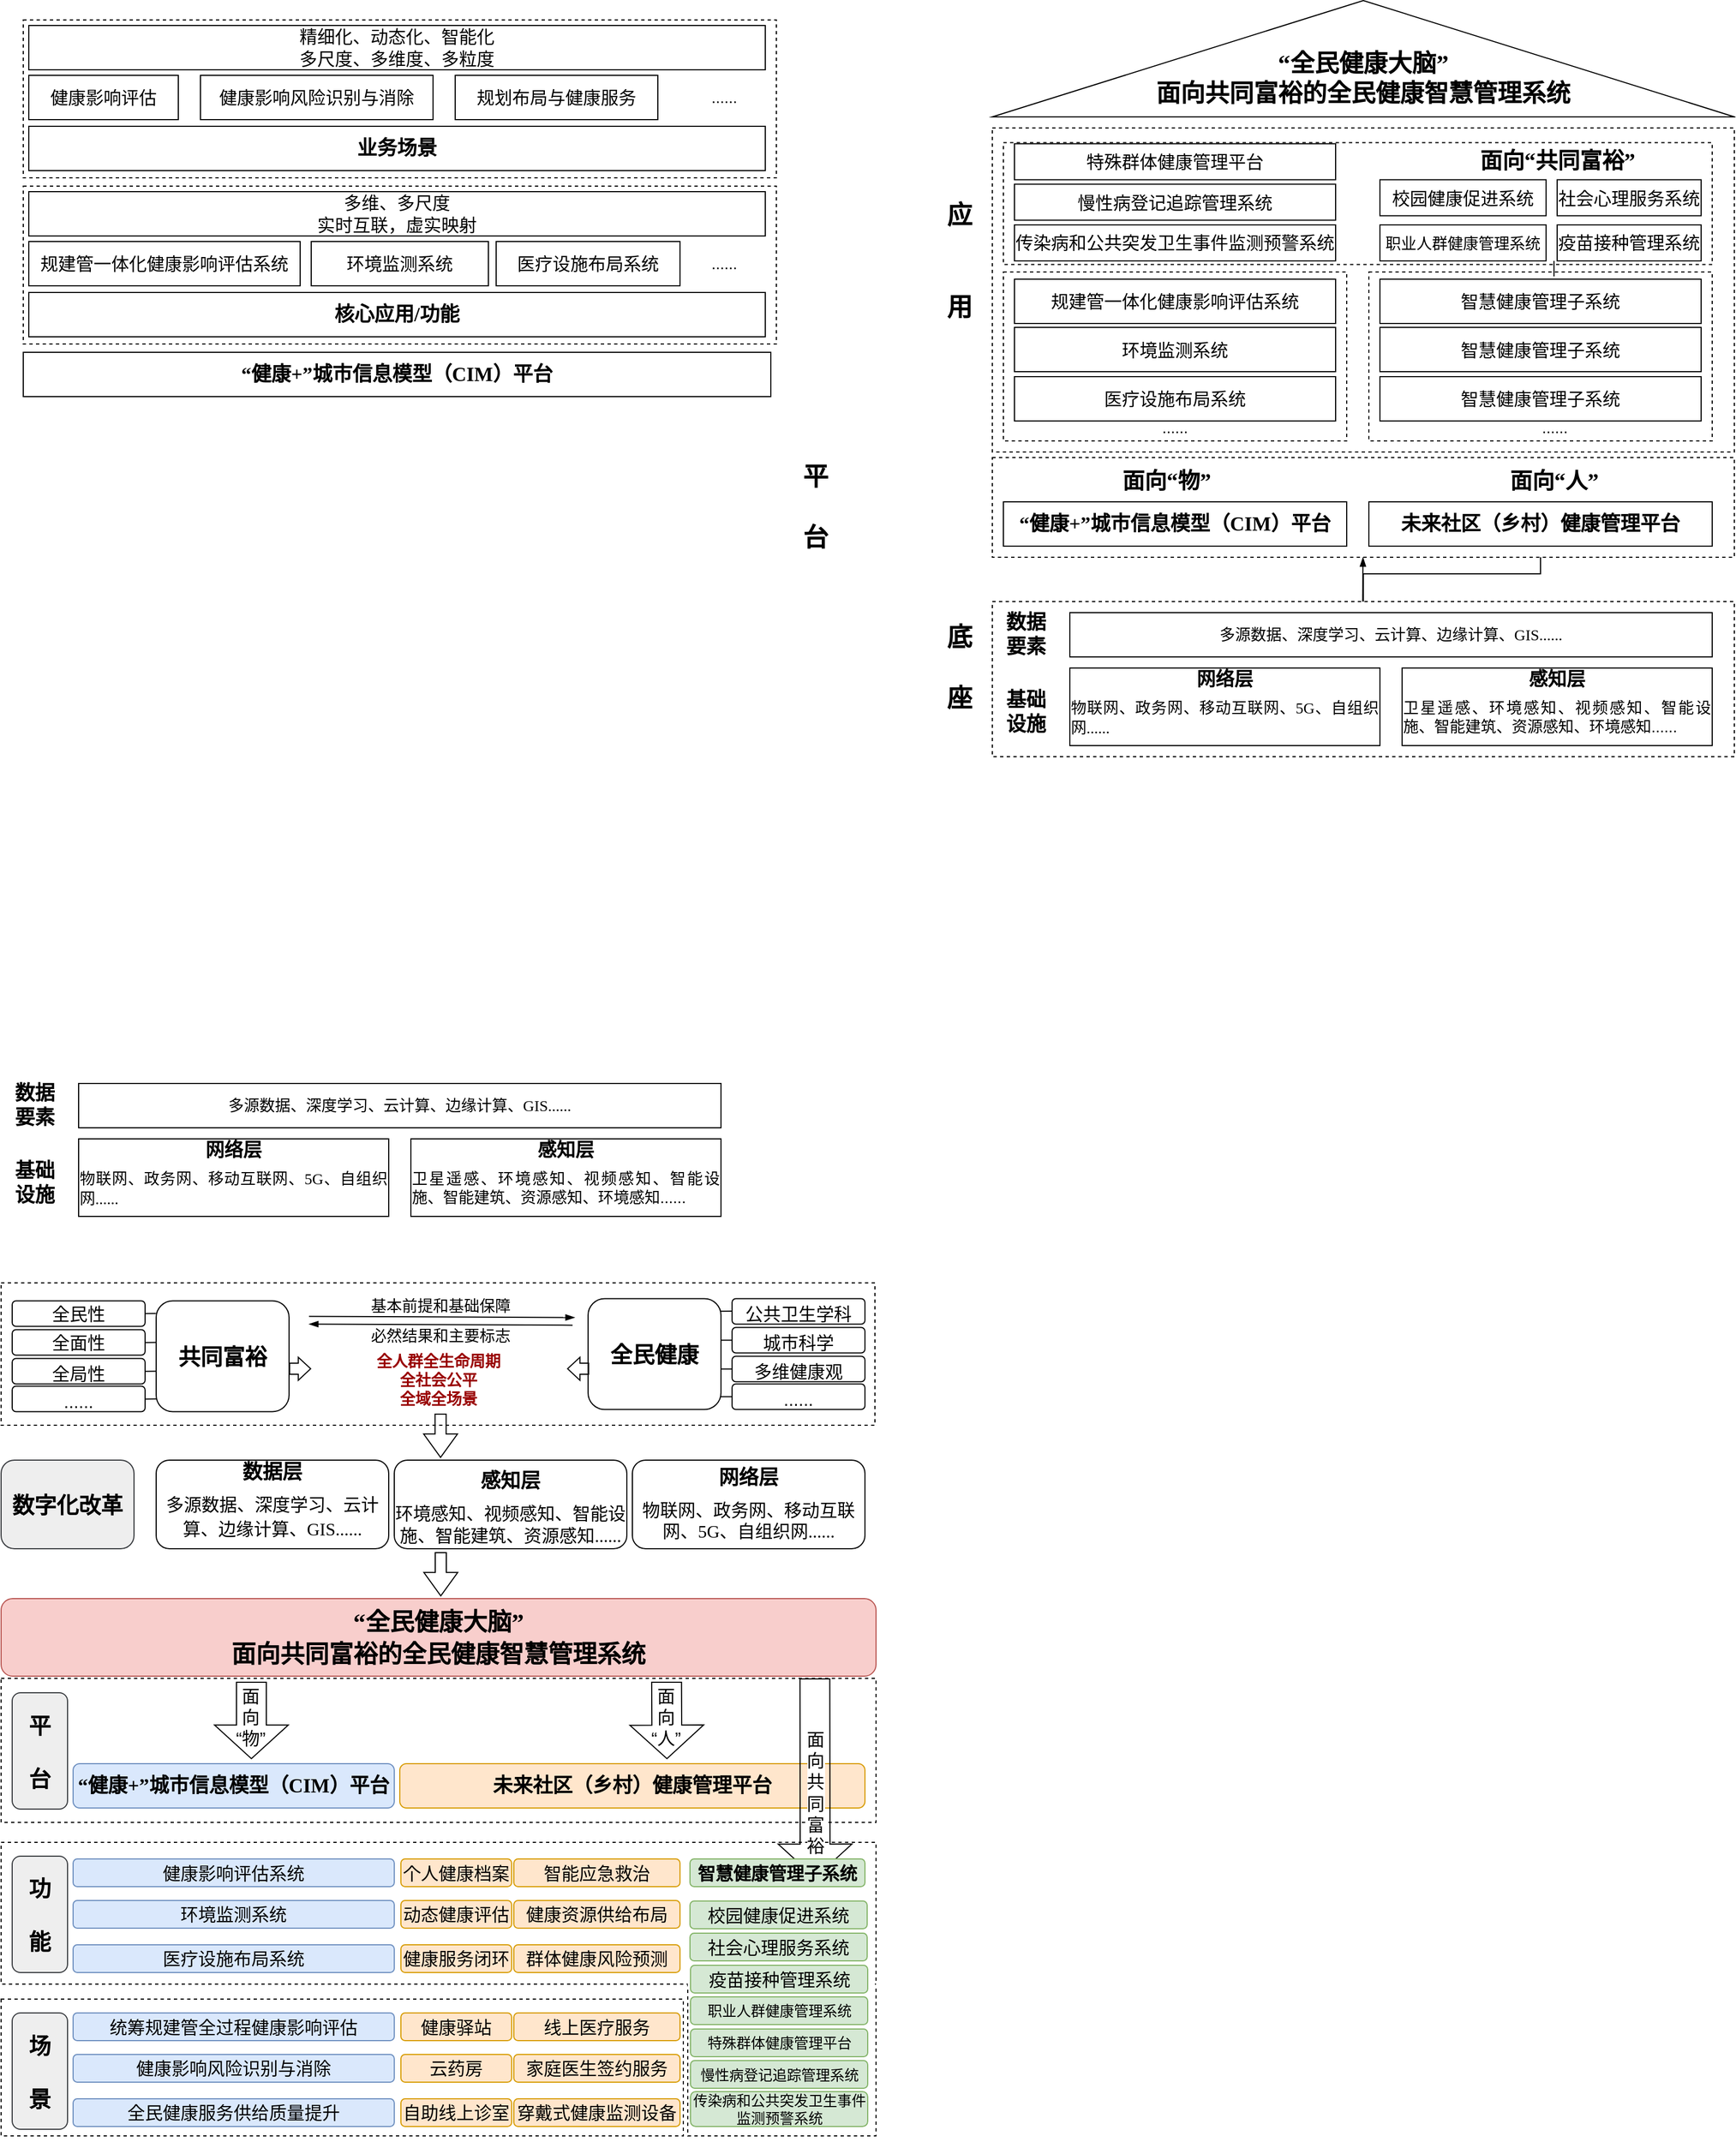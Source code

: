 <mxfile version="20.2.1" type="github">
  <diagram id="EkfMXQTPPP1aql3WqCzR" name="第 1 页">
    <mxGraphModel dx="2399" dy="1875" grid="1" gridSize="10" guides="1" tooltips="1" connect="1" arrows="1" fold="1" page="1" pageScale="1" pageWidth="827" pageHeight="1169" math="0" shadow="0">
      <root>
        <mxCell id="0" />
        <mxCell id="1" parent="0" />
        <mxCell id="FTu80h2OptPlrhomaPlD-124" style="edgeStyle=orthogonalEdgeStyle;rounded=0;orthogonalLoop=1;jettySize=auto;html=1;exitX=0.817;exitY=0.995;exitDx=0;exitDy=0;exitPerimeter=0;labelBackgroundColor=#FFFFFF;fontSize=16;endArrow=none;endFill=0;strokeWidth=1;entryX=1;entryY=1;entryDx=0;entryDy=0;entryPerimeter=0;dashed=1;" edge="1" parent="1">
          <mxGeometry relative="1" as="geometry">
            <mxPoint x="-20.0" y="654.0" as="targetPoint" />
            <mxPoint x="-164.57" y="653.36" as="sourcePoint" />
            <Array as="points">
              <mxPoint x="-190" y="653" />
              <mxPoint x="-190" y="790" />
              <mxPoint x="-20" y="790" />
            </Array>
          </mxGeometry>
        </mxCell>
        <mxCell id="FTu80h2OptPlrhomaPlD-93" value="" style="rounded=0;whiteSpace=wrap;html=1;dashed=1;strokeWidth=1;fillColor=none;points=[[0,0,0,0,0],[0,0.25,0,0,0],[0,0.5,0,0,0],[0,0.75,0,0,0],[0,1,0,0,0],[0.1,1,0,0,0],[0.2,1,0,0,0],[0.25,0,0,0,0],[0.25,1,0,0,0],[0.3,1,0,0,0],[0.33,1,0,0,0],[0.4,1,0,0,0],[0.5,0,0,0,0],[0.5,1,0,0,0],[0.6,1,0,0,0],[0.67,1,0,0,0],[0.7,1,0,0,0],[0.75,0,0,0,0],[0.75,1,0,0,0],[0.8,1,0,0,0],[0.9,1,0,0,0],[1,0,0,0,0],[1,0.25,0,0,0],[1,0.5,0,0,0],[1,0.75,0,0,0],[1,1,0,0,0]];" vertex="1" parent="1">
          <mxGeometry x="-810" y="525" width="790" height="128" as="geometry" />
        </mxCell>
        <mxCell id="FTu80h2OptPlrhomaPlD-49" value="" style="rounded=0;whiteSpace=wrap;html=1;dashed=1;strokeWidth=1;fillColor=none;" vertex="1" parent="1">
          <mxGeometry x="-810" y="377" width="790" height="130" as="geometry" />
        </mxCell>
        <mxCell id="FTu80h2OptPlrhomaPlD-41" value="" style="rounded=0;whiteSpace=wrap;html=1;fontSize=16;labelBackgroundColor=none;fillColor=none;dashed=1;" vertex="1" parent="1">
          <mxGeometry x="-810" y="20" width="789" height="128.5" as="geometry" />
        </mxCell>
        <mxCell id="FTu80h2OptPlrhomaPlD-68" value="" style="edgeStyle=orthogonalEdgeStyle;rounded=0;orthogonalLoop=1;jettySize=auto;html=1;fontSize=16;endArrow=blockThin;endFill=1;strokeWidth=1;" edge="1" parent="1" source="DGDh14NJLm0COKoOLR8l-1" target="DGDh14NJLm0COKoOLR8l-10">
          <mxGeometry relative="1" as="geometry" />
        </mxCell>
        <mxCell id="DGDh14NJLm0COKoOLR8l-1" value="" style="rounded=0;whiteSpace=wrap;html=1;dashed=1;strokeWidth=1;" parent="1" vertex="1">
          <mxGeometry x="85" y="-595" width="670" height="140" as="geometry" />
        </mxCell>
        <mxCell id="DGDh14NJLm0COKoOLR8l-3" value="基础&lt;br style=&quot;font-size: 18px;&quot;&gt;设施" style="text;html=1;align=center;verticalAlign=middle;resizable=0;points=[];autosize=1;strokeColor=none;fillColor=none;fontStyle=1;fontSize=18;" parent="1" vertex="1">
          <mxGeometry x="85" y="-525" width="60" height="60" as="geometry" />
        </mxCell>
        <mxCell id="DGDh14NJLm0COKoOLR8l-4" value="数据&lt;br&gt;要素" style="text;html=1;align=center;verticalAlign=middle;resizable=0;points=[];autosize=1;strokeColor=none;fillColor=none;fontStyle=1;fontSize=18;" parent="1" vertex="1">
          <mxGeometry x="85" y="-595" width="60" height="60" as="geometry" />
        </mxCell>
        <mxCell id="DGDh14NJLm0COKoOLR8l-5" value="&lt;font style=&quot;font-size: 23px;&quot;&gt;底&lt;br&gt;&lt;br&gt;座&lt;/font&gt;" style="text;html=1;align=center;verticalAlign=middle;resizable=0;points=[];autosize=1;strokeColor=none;fillColor=none;fontStyle=1;fontSize=18;" parent="1" vertex="1">
          <mxGeometry x="30" y="-585" width="50" height="100" as="geometry" />
        </mxCell>
        <mxCell id="DGDh14NJLm0COKoOLR8l-6" value="&lt;b&gt;&lt;font style=&quot;font-size: 17px;&quot;&gt;感知层&lt;/font&gt;&lt;/b&gt;&lt;br&gt;&lt;h3 style=&quot;margin-top: 5pt; margin-bottom: 5pt; text-align: justify; font-size: 14px;&quot;&gt;&lt;span style=&quot;font-weight: normal;&quot;&gt;卫星遥感、环境感知、视频感知、智能设施、智能建筑、资源感知、环境感知......&lt;/span&gt;&lt;b style=&quot;font-family: 等线;&quot;&gt;&lt;/b&gt;&lt;/h3&gt;" style="rounded=0;whiteSpace=wrap;html=1;strokeWidth=1;" parent="1" vertex="1">
          <mxGeometry x="455" y="-535" width="280" height="70" as="geometry" />
        </mxCell>
        <mxCell id="DGDh14NJLm0COKoOLR8l-7" value="&lt;p class=&quot;MsoNormal&quot; style=&quot;font-size: 14px;&quot;&gt;&lt;span style=&quot;font-size: 14px;&quot;&gt;&lt;font face=&quot;等线&quot; style=&quot;font-size: 14px;&quot;&gt;多源数据、深度学习、云计算、边缘计算、&lt;/font&gt;&lt;font face=&quot;等线&quot; style=&quot;font-size: 14px;&quot;&gt;GIS......&lt;/font&gt;&lt;/span&gt;&lt;span style=&quot;font-size: 14px;&quot;&gt;&lt;/span&gt;&lt;/p&gt;" style="rounded=0;whiteSpace=wrap;html=1;strokeWidth=1;fontSize=14;" parent="1" vertex="1">
          <mxGeometry x="155" y="-585" width="580" height="40" as="geometry" />
        </mxCell>
        <mxCell id="DGDh14NJLm0COKoOLR8l-8" value="" style="rounded=0;whiteSpace=wrap;html=1;dashed=1;strokeWidth=1;" parent="1" vertex="1">
          <mxGeometry x="85" y="-725" width="670" height="90" as="geometry" />
        </mxCell>
        <mxCell id="DGDh14NJLm0COKoOLR8l-9" value="&lt;h3 style=&quot;margin-top: 5pt; margin-bottom: 5pt; text-align: justify; font-family: 等线; font-size: 13.5pt;&quot;&gt;&lt;b&gt;“健康+”城市信息模型（CIM）平台&lt;/b&gt;&lt;b&gt;&lt;/b&gt;&lt;/h3&gt;" style="rounded=0;whiteSpace=wrap;html=1;strokeWidth=1;" parent="1" vertex="1">
          <mxGeometry x="95" y="-685" width="310" height="40" as="geometry" />
        </mxCell>
        <mxCell id="DGDh14NJLm0COKoOLR8l-10" value="&lt;p style=&quot;margin: 0pt 0pt 0.0pt; text-align: justify; font-family: &amp;quot;Times New Roman&amp;quot;;&quot; class=&quot;MsoNormal&quot;&gt;&lt;span style=&quot;font-family: 宋体;&quot;&gt;&lt;font style=&quot;font-size: 18px;&quot;&gt;&lt;b&gt;未来社区（乡村）健康管理平台&lt;/b&gt;&lt;/font&gt;&lt;/span&gt;&lt;/p&gt;" style="rounded=0;whiteSpace=wrap;html=1;strokeWidth=1;" parent="1" vertex="1">
          <mxGeometry x="425" y="-685" width="310" height="40" as="geometry" />
        </mxCell>
        <mxCell id="DGDh14NJLm0COKoOLR8l-12" value="" style="endArrow=blockThin;html=1;rounded=0;fontSize=14;endFill=1;" parent="1" edge="1">
          <mxGeometry width="50" height="50" relative="1" as="geometry">
            <mxPoint x="419.41" y="-595" as="sourcePoint" />
            <mxPoint x="419.7" y="-635" as="targetPoint" />
          </mxGeometry>
        </mxCell>
        <mxCell id="DGDh14NJLm0COKoOLR8l-15" value="" style="rounded=0;whiteSpace=wrap;html=1;dashed=1;strokeWidth=1;" parent="1" vertex="1">
          <mxGeometry x="85" y="-1022.5" width="670" height="292.5" as="geometry" />
        </mxCell>
        <mxCell id="DGDh14NJLm0COKoOLR8l-17" value="&lt;p style=&quot;margin: 0pt 0pt 0.0pt; text-align: justify; font-family: &amp;quot;Times New Roman&amp;quot;; font-size: 10.5pt;&quot; class=&quot;MsoNormal&quot;&gt;&lt;br&gt;&lt;/p&gt;" style="triangle;whiteSpace=wrap;html=1;fontSize=14;strokeWidth=1;rotation=-90;" parent="1" vertex="1">
          <mxGeometry x="367.5" y="-1420" width="105" height="670" as="geometry" />
        </mxCell>
        <mxCell id="DGDh14NJLm0COKoOLR8l-18" value="&lt;font style=&quot;font-size: 22px;&quot;&gt;&lt;b style=&quot;font-size: 22px;&quot;&gt;&lt;span style=&quot;text-align: justify; font-family: 宋体; background-image: initial; background-position: initial; background-size: initial; background-repeat: initial; background-attachment: initial; background-origin: initial; background-clip: initial; font-size: 22px;&quot;&gt;&lt;font style=&quot;font-size: 22px;&quot; face=&quot;宋体&quot;&gt;“&lt;/font&gt;&lt;/span&gt;&lt;span style=&quot;text-align: justify; font-family: 宋体; background-image: initial; background-position: initial; background-size: initial; background-repeat: initial; background-attachment: initial; background-origin: initial; background-clip: initial; font-size: 22px;&quot;&gt;&lt;font style=&quot;font-size: 22px;&quot; face=&quot;宋体&quot;&gt;全民&lt;/font&gt;&lt;/span&gt;&lt;span style=&quot;text-align: justify; font-family: 宋体; background-image: initial; background-position: initial; background-size: initial; background-repeat: initial; background-attachment: initial; background-origin: initial; background-clip: initial; font-size: 22px;&quot;&gt;&lt;font style=&quot;font-size: 22px;&quot; face=&quot;宋体&quot;&gt;健康大脑&lt;/font&gt;&lt;/span&gt;&lt;span style=&quot;text-align: justify; font-family: 宋体; background-image: initial; background-position: initial; background-size: initial; background-repeat: initial; background-attachment: initial; background-origin: initial; background-clip: initial; font-size: 22px;&quot;&gt;&lt;font style=&quot;font-size: 22px;&quot; face=&quot;宋体&quot;&gt;”&lt;br style=&quot;font-size: 22px;&quot;&gt;&lt;/font&gt;&lt;/span&gt;&lt;span style=&quot;text-align: justify; font-family: 宋体; font-size: 22px;&quot;&gt;面向共同富裕的全民健康智慧管理系统&lt;/span&gt;&lt;/b&gt;&lt;/font&gt;" style="text;html=1;strokeColor=none;fillColor=none;align=center;verticalAlign=middle;whiteSpace=wrap;rounded=0;fontSize=22;" parent="1" vertex="1">
          <mxGeometry x="215" y="-1082.5" width="410" height="30" as="geometry" />
        </mxCell>
        <mxCell id="DGDh14NJLm0COKoOLR8l-20" value="&lt;span style=&quot;font-size: 23px;&quot;&gt;平&lt;br&gt;&lt;br&gt;台&lt;/span&gt;" style="text;html=1;align=center;verticalAlign=middle;resizable=0;points=[];autosize=1;strokeColor=none;fillColor=none;fontStyle=1;fontSize=18;" parent="1" vertex="1">
          <mxGeometry x="-100" y="-730" width="50" height="100" as="geometry" />
        </mxCell>
        <mxCell id="DGDh14NJLm0COKoOLR8l-21" value="&lt;span style=&quot;font-size: 23px;&quot;&gt;应&lt;br&gt;&lt;br&gt;&lt;br&gt;用&lt;/span&gt;" style="text;html=1;align=center;verticalAlign=middle;resizable=0;points=[];autosize=1;strokeColor=none;fillColor=none;fontStyle=1;fontSize=18;" parent="1" vertex="1">
          <mxGeometry x="30" y="-962.5" width="50" height="120" as="geometry" />
        </mxCell>
        <mxCell id="DGDh14NJLm0COKoOLR8l-22" value="" style="rounded=0;whiteSpace=wrap;html=1;dashed=1;strokeWidth=1;" parent="1" vertex="1">
          <mxGeometry x="95" y="-892.5" width="310" height="152.5" as="geometry" />
        </mxCell>
        <mxCell id="DGDh14NJLm0COKoOLR8l-23" value="" style="rounded=0;whiteSpace=wrap;html=1;dashed=1;strokeWidth=1;" parent="1" vertex="1">
          <mxGeometry x="425" y="-892.5" width="310" height="152.5" as="geometry" />
        </mxCell>
        <mxCell id="DGDh14NJLm0COKoOLR8l-24" value="" style="rounded=0;whiteSpace=wrap;html=1;dashed=1;strokeWidth=1;" parent="1" vertex="1">
          <mxGeometry x="95" y="-1009.25" width="640" height="110" as="geometry" />
        </mxCell>
        <mxCell id="DGDh14NJLm0COKoOLR8l-25" value="&lt;div style=&quot;text-align: justify; font-size: 20px;&quot;&gt;&lt;span style=&quot;background-color: initial; font-size: 20px;&quot;&gt;&lt;font face=&quot;宋体&quot; style=&quot;font-size: 20px;&quot;&gt;&lt;b style=&quot;font-size: 20px;&quot;&gt;面向“物”&lt;/b&gt;&lt;/font&gt;&lt;/span&gt;&lt;/div&gt;" style="text;html=1;strokeColor=none;fillColor=none;align=center;verticalAlign=middle;whiteSpace=wrap;rounded=0;fontSize=20;" parent="1" vertex="1">
          <mxGeometry x="165" y="-720" width="155" height="30" as="geometry" />
        </mxCell>
        <mxCell id="DGDh14NJLm0COKoOLR8l-26" value="&lt;div style=&quot;text-align: justify; font-size: 20px;&quot;&gt;&lt;span style=&quot;background-color: initial; font-size: 20px;&quot;&gt;&lt;font face=&quot;宋体&quot; style=&quot;font-size: 20px;&quot;&gt;&lt;b style=&quot;font-size: 20px;&quot;&gt;面向“人”&lt;/b&gt;&lt;/font&gt;&lt;/span&gt;&lt;/div&gt;" style="text;html=1;strokeColor=none;fillColor=none;align=center;verticalAlign=middle;whiteSpace=wrap;rounded=0;fontSize=20;" parent="1" vertex="1">
          <mxGeometry x="515" y="-720" width="155" height="30" as="geometry" />
        </mxCell>
        <mxCell id="DGDh14NJLm0COKoOLR8l-27" value="&lt;div style=&quot;text-align: justify; font-size: 20px;&quot;&gt;&lt;span style=&quot;background-color: initial; font-size: 20px;&quot;&gt;&lt;font face=&quot;宋体&quot; style=&quot;font-size: 20px;&quot;&gt;&lt;b style=&quot;font-size: 20px;&quot;&gt;面向“共同富裕”&lt;/b&gt;&lt;/font&gt;&lt;/span&gt;&lt;/div&gt;" style="text;html=1;strokeColor=none;fillColor=none;align=center;verticalAlign=middle;whiteSpace=wrap;rounded=0;fontSize=20;" parent="1" vertex="1">
          <mxGeometry x="517.5" y="-1009.25" width="155" height="30" as="geometry" />
        </mxCell>
        <mxCell id="DGDh14NJLm0COKoOLR8l-28" value="&lt;b&gt;&lt;font style=&quot;font-size: 17px;&quot;&gt;网络层&lt;/font&gt;&lt;/b&gt;&lt;br&gt;&lt;h3 style=&quot;margin-top: 5pt; margin-bottom: 5pt; text-align: justify; font-size: 14px;&quot;&gt;&lt;span style=&quot;font-weight: normal;&quot;&gt;物联网、政务网、移动互联网、&lt;span style=&quot;font-family: 等线; font-size: 10.5pt; background-color: initial;&quot;&gt;5&lt;/span&gt;&lt;span style=&quot;font-family: 等线; font-size: 10.5pt; background-color: initial;&quot;&gt;G、自组织网&lt;/span&gt;&lt;span style=&quot;font-family: 等线; font-size: 10.5pt; background-color: initial;&quot;&gt;......&lt;/span&gt;&lt;/span&gt;&lt;/h3&gt;&lt;p style=&quot;margin: 0pt 0pt 0.0pt; text-align: justify; font-family: 等线; font-size: 10.5pt;&quot; class=&quot;MsoNormal&quot;&gt;&lt;span style=&quot;font-size: 10.5pt;&quot;&gt;&lt;/span&gt;&lt;/p&gt;" style="rounded=0;whiteSpace=wrap;html=1;strokeWidth=1;" parent="1" vertex="1">
          <mxGeometry x="155" y="-535" width="280" height="70" as="geometry" />
        </mxCell>
        <mxCell id="DGDh14NJLm0COKoOLR8l-29" value="&lt;p style=&quot;margin: 0pt 0pt 0.0pt; text-align: justify; font-family: &amp;quot;Times New Roman&amp;quot;; font-size: 10.5pt;&quot; class=&quot;MsoNormal&quot;&gt;&lt;span style=&quot;font-family: 宋体; letter-spacing: 0pt; font-size: 10.5pt; background: rgb(255, 255, 255);&quot;&gt;&lt;font style=&quot;font-size: 16px;&quot; face=&quot;宋体&quot;&gt;规建管一体化健康影响评估系统&lt;/font&gt;&lt;/span&gt;&lt;/p&gt;" style="rounded=0;whiteSpace=wrap;html=1;labelBackgroundColor=none;fontFamily=Helvetica;fontSize=16;strokeWidth=1;horizontal=1;" parent="1" vertex="1">
          <mxGeometry x="105" y="-886" width="290" height="40" as="geometry" />
        </mxCell>
        <mxCell id="DGDh14NJLm0COKoOLR8l-30" value="&lt;p style=&quot;margin: 0pt 0pt 0.0pt; text-align: justify; font-family: &amp;quot;Times New Roman&amp;quot;; font-size: 16px;&quot; class=&quot;MsoNormal&quot;&gt;&lt;span style=&quot;font-family: 宋体; letter-spacing: 0pt; font-size: 16px; background: rgb(255, 255, 255);&quot;&gt;&lt;font face=&quot;宋体&quot; style=&quot;font-size: 16px;&quot;&gt;环境监测系统&lt;/font&gt;&lt;/span&gt;&lt;/p&gt;" style="rounded=0;whiteSpace=wrap;html=1;labelBackgroundColor=none;fontFamily=Helvetica;fontSize=16;strokeWidth=1;horizontal=1;fontColor=#000000;" parent="1" vertex="1">
          <mxGeometry x="105" y="-842.5" width="290" height="40" as="geometry" />
        </mxCell>
        <mxCell id="DGDh14NJLm0COKoOLR8l-31" value="&lt;p style=&quot;margin: 0pt 0pt 0.0pt; text-align: justify;&quot; class=&quot;MsoNormal&quot;&gt;&lt;font face=&quot;宋体&quot;&gt;医疗设施布局系统&lt;/font&gt;&lt;br&gt;&lt;/p&gt;" style="rounded=0;whiteSpace=wrap;html=1;labelBackgroundColor=none;fontFamily=Helvetica;fontSize=16;strokeWidth=1;horizontal=1;" parent="1" vertex="1">
          <mxGeometry x="105" y="-798" width="290" height="40" as="geometry" />
        </mxCell>
        <mxCell id="DGDh14NJLm0COKoOLR8l-40" value="&lt;p style=&quot;margin: 0pt 0pt 0.0pt; text-align: justify;&quot; class=&quot;MsoNormal&quot;&gt;&lt;font face=&quot;宋体&quot;&gt;智慧健康管理子系统&lt;/font&gt;&lt;br&gt;&lt;/p&gt;" style="rounded=0;whiteSpace=wrap;html=1;labelBackgroundColor=none;fontFamily=Helvetica;fontSize=16;strokeWidth=1;horizontal=1;" parent="1" vertex="1">
          <mxGeometry x="435" y="-886" width="290" height="40" as="geometry" />
        </mxCell>
        <mxCell id="DGDh14NJLm0COKoOLR8l-41" value="" style="endArrow=none;html=1;rounded=0;fontFamily=Helvetica;fontSize=14;fontColor=#000000;" parent="1" edge="1">
          <mxGeometry width="50" height="50" relative="1" as="geometry">
            <mxPoint x="592.16" y="-888.5" as="sourcePoint" />
            <mxPoint x="592.16" y="-902.5" as="targetPoint" />
          </mxGeometry>
        </mxCell>
        <mxCell id="DGDh14NJLm0COKoOLR8l-42" value="&lt;p style=&quot;text-align: start;&quot; class=&quot;15&quot;&gt;&lt;font style=&quot;font-size: 16px;&quot; face=&quot;等线&quot;&gt;慢性病登记追踪管理系统&lt;/font&gt;&lt;br&gt;&lt;/p&gt;" style="rounded=0;whiteSpace=wrap;html=1;labelBackgroundColor=none;fontFamily=Helvetica;fontSize=16;strokeWidth=1;horizontal=1;" parent="1" vertex="1">
          <mxGeometry x="105" y="-971.75" width="290" height="32.5" as="geometry" />
        </mxCell>
        <mxCell id="DGDh14NJLm0COKoOLR8l-49" value="&lt;p style=&quot;margin: 0pt 0pt 0.0pt; text-align: justify;&quot; class=&quot;MsoNormal&quot;&gt;&lt;font face=&quot;宋体&quot;&gt;智慧健康管理子系统&lt;/font&gt;&lt;br&gt;&lt;/p&gt;" style="rounded=0;whiteSpace=wrap;html=1;labelBackgroundColor=none;fontFamily=Helvetica;fontSize=16;strokeWidth=1;horizontal=1;" parent="1" vertex="1">
          <mxGeometry x="435" y="-842.5" width="290" height="40" as="geometry" />
        </mxCell>
        <mxCell id="DGDh14NJLm0COKoOLR8l-50" value="&lt;p style=&quot;margin: 0pt 0pt 0.0pt; text-align: justify;&quot; class=&quot;MsoNormal&quot;&gt;&lt;font face=&quot;宋体&quot;&gt;智慧健康管理子系统&lt;/font&gt;&lt;br&gt;&lt;/p&gt;" style="rounded=0;whiteSpace=wrap;html=1;labelBackgroundColor=none;fontFamily=Helvetica;fontSize=16;strokeWidth=1;horizontal=1;" parent="1" vertex="1">
          <mxGeometry x="435" y="-798" width="290" height="40" as="geometry" />
        </mxCell>
        <mxCell id="DGDh14NJLm0COKoOLR8l-51" value="......" style="text;html=1;strokeColor=none;fillColor=none;align=center;verticalAlign=middle;whiteSpace=wrap;rounded=0;labelBackgroundColor=none;fontFamily=Helvetica;fontSize=14;fontColor=#000000;" parent="1" vertex="1">
          <mxGeometry x="220" y="-767" width="60" height="30" as="geometry" />
        </mxCell>
        <mxCell id="DGDh14NJLm0COKoOLR8l-52" value="......" style="text;html=1;strokeColor=none;fillColor=none;align=center;verticalAlign=middle;whiteSpace=wrap;rounded=0;labelBackgroundColor=none;fontFamily=Helvetica;fontSize=14;fontColor=#000000;" parent="1" vertex="1">
          <mxGeometry x="562.5" y="-767" width="60" height="30" as="geometry" />
        </mxCell>
        <mxCell id="DGDh14NJLm0COKoOLR8l-53" value="&lt;p style=&quot;margin: 0pt 0pt 0.0pt; text-align: justify;&quot; class=&quot;MsoNormal&quot;&gt;&lt;font face=&quot;宋体&quot;&gt;社会心理服务系统&lt;/font&gt;&lt;br&gt;&lt;/p&gt;" style="rounded=0;whiteSpace=wrap;html=1;labelBackgroundColor=none;fontFamily=Helvetica;fontSize=16;strokeWidth=1;horizontal=1;" parent="1" vertex="1">
          <mxGeometry x="595" y="-975.75" width="130" height="32.5" as="geometry" />
        </mxCell>
        <mxCell id="DGDh14NJLm0COKoOLR8l-54" value="&lt;p style=&quot;margin: 0pt 0pt 0.0pt; text-align: justify;&quot; class=&quot;MsoNormal&quot;&gt;&lt;span style=&quot;font-family: 宋体;&quot;&gt;传染病和公共突发卫生事件监测预警系统&lt;/span&gt;&lt;br&gt;&lt;/p&gt;" style="rounded=0;whiteSpace=wrap;html=1;labelBackgroundColor=none;fontFamily=Helvetica;fontSize=16;strokeWidth=1;horizontal=1;" parent="1" vertex="1">
          <mxGeometry x="105" y="-935" width="290" height="32.5" as="geometry" />
        </mxCell>
        <mxCell id="DGDh14NJLm0COKoOLR8l-55" value="&lt;p style=&quot;margin: 0pt 0pt 0.0pt; text-align: justify;&quot; class=&quot;MsoNormal&quot;&gt;&lt;font face=&quot;宋体&quot;&gt;校园健康促进系统&lt;/font&gt;&lt;br&gt;&lt;/p&gt;" style="rounded=0;whiteSpace=wrap;html=1;labelBackgroundColor=none;fontFamily=Helvetica;fontSize=16;strokeWidth=1;horizontal=1;" parent="1" vertex="1">
          <mxGeometry x="435" y="-975.75" width="150" height="32.5" as="geometry" />
        </mxCell>
        <mxCell id="DGDh14NJLm0COKoOLR8l-56" value="&lt;p style=&quot;margin: 0pt 0pt 0.0pt; text-align: justify;&quot; class=&quot;MsoNormal&quot;&gt;&lt;span style=&quot;font-family: 宋体;&quot;&gt;特殊群体健康管理平台&lt;/span&gt;&lt;br&gt;&lt;/p&gt;" style="rounded=0;whiteSpace=wrap;html=1;labelBackgroundColor=none;fontFamily=Helvetica;fontSize=16;strokeWidth=1;horizontal=1;" parent="1" vertex="1">
          <mxGeometry x="105" y="-1008.25" width="290" height="32.5" as="geometry" />
        </mxCell>
        <mxCell id="DGDh14NJLm0COKoOLR8l-57" value="&lt;p style=&quot;margin: 0pt 0pt 0.0pt; text-align: justify;&quot; class=&quot;MsoNormal&quot;&gt;&lt;font style=&quot;font-size: 16px;&quot; face=&quot;宋体&quot;&gt;疫苗接种管理系统&lt;/font&gt;&lt;br&gt;&lt;/p&gt;" style="rounded=0;whiteSpace=wrap;html=1;labelBackgroundColor=none;fontFamily=Helvetica;fontSize=16;strokeWidth=1;horizontal=1;" parent="1" vertex="1">
          <mxGeometry x="595" y="-935" width="130" height="32.5" as="geometry" />
        </mxCell>
        <mxCell id="DGDh14NJLm0COKoOLR8l-58" value="&lt;p style=&quot;font-size: medium; text-align: start;&quot; class=&quot;15&quot;&gt;&lt;span style=&quot;font-family: 等线; font-size: 10.5pt;&quot;&gt;职业人群健康管理系统&lt;/span&gt;&lt;span style=&quot;font-family: 等线; font-size: 10.5pt;&quot;&gt;&lt;/span&gt;&lt;/p&gt;" style="rounded=0;whiteSpace=wrap;html=1;labelBackgroundColor=none;fontFamily=Helvetica;fontSize=16;strokeWidth=1;horizontal=1;" parent="1" vertex="1">
          <mxGeometry x="435" y="-935" width="150" height="32.5" as="geometry" />
        </mxCell>
        <mxCell id="DGDh14NJLm0COKoOLR8l-59" value="&lt;h3 style=&quot;margin-top: 5pt; margin-bottom: 5pt; text-align: justify; font-family: 等线; font-size: 13.5pt;&quot;&gt;&lt;b&gt;“健康+”城市信息模型（CIM）平台&lt;/b&gt;&lt;b&gt;&lt;/b&gt;&lt;/h3&gt;" style="rounded=0;whiteSpace=wrap;html=1;strokeWidth=1;" parent="1" vertex="1">
          <mxGeometry x="-790" y="-820" width="675" height="40" as="geometry" />
        </mxCell>
        <mxCell id="DGDh14NJLm0COKoOLR8l-60" value="" style="rounded=0;whiteSpace=wrap;html=1;dashed=1;strokeWidth=1;" parent="1" vertex="1">
          <mxGeometry x="-790" y="-970" width="680" height="142.5" as="geometry" />
        </mxCell>
        <mxCell id="DGDh14NJLm0COKoOLR8l-61" value="&lt;div style=&quot;text-align: justify;&quot;&gt;&lt;span style=&quot;background-color: initial; font-size: 18px;&quot;&gt;&lt;font face=&quot;等线&quot;&gt;&lt;b&gt;核心应用/功能&lt;/b&gt;&lt;/font&gt;&lt;/span&gt;&lt;/div&gt;" style="rounded=0;whiteSpace=wrap;html=1;strokeWidth=1;" parent="1" vertex="1">
          <mxGeometry x="-785" y="-874" width="665" height="40" as="geometry" />
        </mxCell>
        <mxCell id="DGDh14NJLm0COKoOLR8l-62" value="&lt;p style=&quot;margin: 0pt 0pt 0.0pt; text-align: justify; font-family: &amp;quot;Times New Roman&amp;quot;; font-size: 10.5pt;&quot; class=&quot;MsoNormal&quot;&gt;&lt;span style=&quot;font-family: 宋体; letter-spacing: 0pt; font-size: 10.5pt; background: rgb(255, 255, 255);&quot;&gt;&lt;font style=&quot;font-size: 16px;&quot; face=&quot;宋体&quot;&gt;规建管一体化健康影响评估系统&lt;/font&gt;&lt;/span&gt;&lt;/p&gt;" style="rounded=0;whiteSpace=wrap;html=1;labelBackgroundColor=none;fontFamily=Helvetica;fontSize=16;strokeWidth=1;horizontal=1;" parent="1" vertex="1">
          <mxGeometry x="-785" y="-920" width="245" height="40" as="geometry" />
        </mxCell>
        <mxCell id="DGDh14NJLm0COKoOLR8l-63" value="&lt;p style=&quot;margin: 0pt 0pt 0.0pt; text-align: justify; font-family: &amp;quot;Times New Roman&amp;quot;; font-size: 16px;&quot; class=&quot;MsoNormal&quot;&gt;&lt;span style=&quot;font-family: 宋体; letter-spacing: 0pt; font-size: 16px; background: rgb(255, 255, 255);&quot;&gt;&lt;font face=&quot;宋体&quot; style=&quot;font-size: 16px;&quot;&gt;环境监测系统&lt;/font&gt;&lt;/span&gt;&lt;/p&gt;" style="rounded=0;whiteSpace=wrap;html=1;labelBackgroundColor=none;fontFamily=Helvetica;fontSize=16;strokeWidth=1;horizontal=1;fontColor=#000000;" parent="1" vertex="1">
          <mxGeometry x="-530" y="-920" width="160" height="40" as="geometry" />
        </mxCell>
        <mxCell id="DGDh14NJLm0COKoOLR8l-64" value="&lt;p style=&quot;margin: 0pt 0pt 0.0pt; text-align: justify;&quot; class=&quot;MsoNormal&quot;&gt;&lt;font face=&quot;宋体&quot;&gt;医疗设施布局系统&lt;/font&gt;&lt;br&gt;&lt;/p&gt;" style="rounded=0;whiteSpace=wrap;html=1;labelBackgroundColor=none;fontFamily=Helvetica;fontSize=16;strokeWidth=1;horizontal=1;" parent="1" vertex="1">
          <mxGeometry x="-363" y="-920" width="166" height="40" as="geometry" />
        </mxCell>
        <mxCell id="DGDh14NJLm0COKoOLR8l-65" value="......" style="text;html=1;strokeColor=none;fillColor=none;align=center;verticalAlign=middle;whiteSpace=wrap;rounded=0;labelBackgroundColor=none;fontFamily=Helvetica;fontSize=14;fontColor=#000000;" parent="1" vertex="1">
          <mxGeometry x="-187.5" y="-915" width="60" height="30" as="geometry" />
        </mxCell>
        <mxCell id="DGDh14NJLm0COKoOLR8l-66" value="&lt;p style=&quot;margin: 0pt 0pt 0.0pt;&quot; class=&quot;MsoNormal&quot;&gt;&lt;span style=&quot;font-family: 宋体; font-size: 12pt; background-color: initial;&quot;&gt;多维、多尺度&lt;/span&gt;&lt;/p&gt;&lt;p style=&quot;margin: 0pt 0pt 0.0pt;&quot; class=&quot;MsoNormal&quot;&gt;&lt;font face=&quot;宋体&quot;&gt;实时互联，虚实映射&lt;/font&gt;&lt;br&gt;&lt;/p&gt;" style="rounded=0;whiteSpace=wrap;html=1;labelBackgroundColor=none;fontFamily=Helvetica;fontSize=16;strokeWidth=1;horizontal=1;fontColor=#000000;" parent="1" vertex="1">
          <mxGeometry x="-785" y="-965" width="665" height="40" as="geometry" />
        </mxCell>
        <mxCell id="DGDh14NJLm0COKoOLR8l-73" value="" style="rounded=0;whiteSpace=wrap;html=1;dashed=1;strokeWidth=1;" parent="1" vertex="1">
          <mxGeometry x="-790" y="-1120" width="680" height="142.5" as="geometry" />
        </mxCell>
        <mxCell id="DGDh14NJLm0COKoOLR8l-74" value="&lt;div style=&quot;text-align: justify;&quot;&gt;&lt;span style=&quot;background-color: initial; font-size: 18px;&quot;&gt;&lt;font face=&quot;等线&quot;&gt;&lt;b&gt;业务场景&lt;/b&gt;&lt;/font&gt;&lt;/span&gt;&lt;/div&gt;" style="rounded=0;whiteSpace=wrap;html=1;strokeWidth=1;" parent="1" vertex="1">
          <mxGeometry x="-785" y="-1024" width="665" height="40" as="geometry" />
        </mxCell>
        <mxCell id="DGDh14NJLm0COKoOLR8l-75" value="&lt;p style=&quot;margin: 0pt 0pt 0.0pt; text-align: justify;&quot; class=&quot;MsoNormal&quot;&gt;&lt;font face=&quot;宋体&quot;&gt;健康影响评估&lt;/font&gt;&lt;br&gt;&lt;/p&gt;" style="rounded=0;whiteSpace=wrap;html=1;labelBackgroundColor=none;fontFamily=Helvetica;fontSize=16;strokeWidth=1;horizontal=1;" parent="1" vertex="1">
          <mxGeometry x="-785" y="-1070" width="135" height="40" as="geometry" />
        </mxCell>
        <mxCell id="DGDh14NJLm0COKoOLR8l-76" value="&lt;p style=&quot;margin: 0pt 0pt 0.0pt; text-align: justify;&quot; class=&quot;MsoNormal&quot;&gt;&lt;font face=&quot;宋体&quot;&gt;健康影响风险&lt;/font&gt;&lt;span style=&quot;background-color: initial; font-family: 宋体;&quot;&gt;识别与消除&lt;/span&gt;&lt;/p&gt;" style="rounded=0;whiteSpace=wrap;html=1;labelBackgroundColor=none;fontFamily=Helvetica;fontSize=16;strokeWidth=1;horizontal=1;fontColor=#000000;" parent="1" vertex="1">
          <mxGeometry x="-630" y="-1070" width="210" height="40" as="geometry" />
        </mxCell>
        <mxCell id="DGDh14NJLm0COKoOLR8l-77" value="&lt;p style=&quot;margin: 0pt 0pt 0.0pt; text-align: justify;&quot; class=&quot;MsoNormal&quot;&gt;&lt;font face=&quot;宋体&quot;&gt;规划布局与&lt;/font&gt;&lt;span style=&quot;background-color: initial; font-family: 宋体;&quot;&gt;健康服务&lt;/span&gt;&lt;/p&gt;" style="rounded=0;whiteSpace=wrap;html=1;labelBackgroundColor=none;fontFamily=Helvetica;fontSize=16;strokeWidth=1;horizontal=1;" parent="1" vertex="1">
          <mxGeometry x="-400" y="-1070" width="183" height="40" as="geometry" />
        </mxCell>
        <mxCell id="DGDh14NJLm0COKoOLR8l-78" value="......" style="text;html=1;strokeColor=none;fillColor=none;align=center;verticalAlign=middle;whiteSpace=wrap;rounded=0;labelBackgroundColor=none;fontFamily=Helvetica;fontSize=14;fontColor=#000000;" parent="1" vertex="1">
          <mxGeometry x="-187.5" y="-1065" width="60" height="30" as="geometry" />
        </mxCell>
        <mxCell id="DGDh14NJLm0COKoOLR8l-79" value="&lt;p style=&quot;margin: 0pt 0pt 0.0pt; text-align: justify;&quot; class=&quot;MsoNormal&quot;&gt;&lt;font face=&quot;宋体&quot;&gt;精细化、动态化、智能化&lt;/font&gt;&lt;/p&gt;&lt;p style=&quot;margin: 0pt 0pt 0.0pt; text-align: justify;&quot; class=&quot;MsoNormal&quot;&gt;&lt;font face=&quot;宋体&quot;&gt;多尺度、多维度、多粒度&lt;/font&gt;&lt;/p&gt;" style="rounded=0;whiteSpace=wrap;html=1;labelBackgroundColor=none;fontFamily=Helvetica;fontSize=16;strokeWidth=1;horizontal=1;fontColor=#000000;" parent="1" vertex="1">
          <mxGeometry x="-785" y="-1115" width="665" height="40" as="geometry" />
        </mxCell>
        <mxCell id="FTu80h2OptPlrhomaPlD-2" value="共同富裕" style="rounded=1;whiteSpace=wrap;html=1;fontSize=20;fontStyle=1;" vertex="1" parent="1">
          <mxGeometry x="-670" y="36.25" width="120" height="100" as="geometry" />
        </mxCell>
        <mxCell id="FTu80h2OptPlrhomaPlD-9" value="全民性" style="rounded=1;whiteSpace=wrap;html=1;fontSize=16;" vertex="1" parent="1">
          <mxGeometry x="-800" y="36.25" width="120" height="23" as="geometry" />
        </mxCell>
        <mxCell id="FTu80h2OptPlrhomaPlD-11" value="全民健康" style="rounded=1;whiteSpace=wrap;html=1;fontSize=20;fontStyle=1;" vertex="1" parent="1">
          <mxGeometry x="-280" y="34.25" width="120" height="100" as="geometry" />
        </mxCell>
        <mxCell id="FTu80h2OptPlrhomaPlD-12" value="" style="endArrow=blockThin;html=1;rounded=0;fontSize=24;endFill=1;" edge="1" parent="1">
          <mxGeometry width="50" height="50" relative="1" as="geometry">
            <mxPoint x="-532" y="50.25" as="sourcePoint" />
            <mxPoint x="-292" y="51.25" as="targetPoint" />
          </mxGeometry>
        </mxCell>
        <mxCell id="FTu80h2OptPlrhomaPlD-14" value="" style="endArrow=blockThin;html=1;rounded=0;fontSize=24;endFill=1;" edge="1" parent="1">
          <mxGeometry width="50" height="50" relative="1" as="geometry">
            <mxPoint x="-294" y="58.22" as="sourcePoint" />
            <mxPoint x="-532" y="57.25" as="targetPoint" />
          </mxGeometry>
        </mxCell>
        <mxCell id="FTu80h2OptPlrhomaPlD-15" value="&lt;b style=&quot;font-size: 22px;&quot;&gt;&lt;span style=&quot;text-align: justify; font-family: 宋体; background-image: initial; background-position: initial; background-size: initial; background-repeat: initial; background-attachment: initial; background-origin: initial; background-clip: initial;&quot;&gt;&lt;font face=&quot;宋体&quot;&gt;“&lt;/font&gt;&lt;/span&gt;&lt;span style=&quot;text-align: justify; font-family: 宋体; background-image: initial; background-position: initial; background-size: initial; background-repeat: initial; background-attachment: initial; background-origin: initial; background-clip: initial;&quot;&gt;&lt;font face=&quot;宋体&quot;&gt;全民&lt;/font&gt;&lt;/span&gt;&lt;span style=&quot;text-align: justify; font-family: 宋体; background-image: initial; background-position: initial; background-size: initial; background-repeat: initial; background-attachment: initial; background-origin: initial; background-clip: initial;&quot;&gt;&lt;font face=&quot;宋体&quot;&gt;健康大脑&lt;/font&gt;&lt;/span&gt;&lt;span style=&quot;text-align: justify; font-family: 宋体; background-image: initial; background-position: initial; background-size: initial; background-repeat: initial; background-attachment: initial; background-origin: initial; background-clip: initial;&quot;&gt;&lt;font face=&quot;宋体&quot;&gt;”&lt;br&gt;&lt;/font&gt;&lt;/span&gt;&lt;span style=&quot;text-align: justify; font-family: 宋体;&quot;&gt;面向共同富裕的全民健康智慧管理系统&lt;/span&gt;&lt;/b&gt;" style="rounded=1;whiteSpace=wrap;html=1;fontSize=24;fillColor=#f8cecc;strokeColor=#b85450;" vertex="1" parent="1">
          <mxGeometry x="-810" y="305" width="790" height="70" as="geometry" />
        </mxCell>
        <mxCell id="FTu80h2OptPlrhomaPlD-16" value="&lt;div style=&quot;text-align: justify; font-size: 20px;&quot;&gt;&lt;span style=&quot;background-color: initial; font-size: 20px;&quot;&gt;&lt;font face=&quot;宋体&quot; style=&quot;font-size: 20px;&quot;&gt;数字化改革&lt;/font&gt;&lt;/span&gt;&lt;/div&gt;" style="rounded=1;whiteSpace=wrap;html=1;fontSize=20;fontStyle=1;fillColor=#eeeeee;strokeColor=#36393d;" vertex="1" parent="1">
          <mxGeometry x="-810" y="180" width="120" height="80" as="geometry" />
        </mxCell>
        <mxCell id="FTu80h2OptPlrhomaPlD-19" value="全面性" style="rounded=1;whiteSpace=wrap;html=1;fontSize=16;" vertex="1" parent="1">
          <mxGeometry x="-800" y="62.25" width="120" height="23" as="geometry" />
        </mxCell>
        <mxCell id="FTu80h2OptPlrhomaPlD-20" value="&lt;font style=&quot;font-size: 16px;&quot;&gt;全局性&lt;/font&gt;" style="rounded=1;whiteSpace=wrap;html=1;fontSize=24;" vertex="1" parent="1">
          <mxGeometry x="-800" y="88.25" width="120" height="23" as="geometry" />
        </mxCell>
        <mxCell id="FTu80h2OptPlrhomaPlD-21" value="&lt;font style=&quot;font-size: 16px;&quot;&gt;......&lt;/font&gt;" style="rounded=1;whiteSpace=wrap;html=1;fontSize=24;" vertex="1" parent="1">
          <mxGeometry x="-800" y="113.25" width="120" height="23" as="geometry" />
        </mxCell>
        <mxCell id="FTu80h2OptPlrhomaPlD-22" value="&lt;font style=&quot;font-size: 16px;&quot;&gt;公共卫生学科&lt;/font&gt;" style="rounded=1;whiteSpace=wrap;html=1;fontSize=24;" vertex="1" parent="1">
          <mxGeometry x="-150" y="34.25" width="120" height="23" as="geometry" />
        </mxCell>
        <mxCell id="FTu80h2OptPlrhomaPlD-23" value="&lt;font style=&quot;font-size: 16px;&quot;&gt;城市科学&lt;/font&gt;" style="rounded=1;whiteSpace=wrap;html=1;fontSize=24;" vertex="1" parent="1">
          <mxGeometry x="-150" y="60.25" width="120" height="23" as="geometry" />
        </mxCell>
        <mxCell id="FTu80h2OptPlrhomaPlD-24" value="&lt;font style=&quot;font-size: 16px;&quot;&gt;多维健康观&lt;/font&gt;" style="rounded=1;whiteSpace=wrap;html=1;fontSize=24;" vertex="1" parent="1">
          <mxGeometry x="-150" y="86.25" width="120" height="23" as="geometry" />
        </mxCell>
        <mxCell id="FTu80h2OptPlrhomaPlD-25" value="&lt;font style=&quot;font-size: 16px;&quot;&gt;......&lt;/font&gt;" style="rounded=1;whiteSpace=wrap;html=1;fontSize=24;" vertex="1" parent="1">
          <mxGeometry x="-150" y="111.25" width="120" height="23" as="geometry" />
        </mxCell>
        <mxCell id="FTu80h2OptPlrhomaPlD-26" value="" style="endArrow=none;html=1;rounded=0;fontSize=16;exitX=0.998;exitY=0.114;exitDx=0;exitDy=0;exitPerimeter=0;" edge="1" parent="1" source="FTu80h2OptPlrhomaPlD-11">
          <mxGeometry width="50" height="50" relative="1" as="geometry">
            <mxPoint x="-160" y="46.25" as="sourcePoint" />
            <mxPoint x="-150" y="45.56" as="targetPoint" />
          </mxGeometry>
        </mxCell>
        <mxCell id="FTu80h2OptPlrhomaPlD-27" value="" style="endArrow=none;html=1;rounded=0;fontSize=16;exitX=0.998;exitY=0.114;exitDx=0;exitDy=0;exitPerimeter=0;" edge="1" parent="1">
          <mxGeometry width="50" height="50" relative="1" as="geometry">
            <mxPoint x="-160" y="71.79" as="sourcePoint" />
            <mxPoint x="-149.76" y="71.7" as="targetPoint" />
          </mxGeometry>
        </mxCell>
        <mxCell id="FTu80h2OptPlrhomaPlD-28" value="" style="endArrow=none;html=1;rounded=0;fontSize=16;exitX=0.998;exitY=0.114;exitDx=0;exitDy=0;exitPerimeter=0;" edge="1" parent="1">
          <mxGeometry width="50" height="50" relative="1" as="geometry">
            <mxPoint x="-160.24" y="97.79" as="sourcePoint" />
            <mxPoint x="-150" y="97.7" as="targetPoint" />
          </mxGeometry>
        </mxCell>
        <mxCell id="FTu80h2OptPlrhomaPlD-29" value="" style="endArrow=none;html=1;rounded=0;fontSize=16;exitX=0.998;exitY=0.114;exitDx=0;exitDy=0;exitPerimeter=0;" edge="1" parent="1">
          <mxGeometry width="50" height="50" relative="1" as="geometry">
            <mxPoint x="-160" y="122.79" as="sourcePoint" />
            <mxPoint x="-149.76" y="122.7" as="targetPoint" />
          </mxGeometry>
        </mxCell>
        <mxCell id="FTu80h2OptPlrhomaPlD-30" value="" style="endArrow=none;html=1;rounded=0;fontSize=16;exitX=0.998;exitY=0.114;exitDx=0;exitDy=0;exitPerimeter=0;" edge="1" parent="1">
          <mxGeometry width="50" height="50" relative="1" as="geometry">
            <mxPoint x="-680.48" y="47.72" as="sourcePoint" />
            <mxPoint x="-670.24" y="47.63" as="targetPoint" />
          </mxGeometry>
        </mxCell>
        <mxCell id="FTu80h2OptPlrhomaPlD-31" value="" style="endArrow=none;html=1;rounded=0;fontSize=16;exitX=0.998;exitY=0.114;exitDx=0;exitDy=0;exitPerimeter=0;" edge="1" parent="1">
          <mxGeometry width="50" height="50" relative="1" as="geometry">
            <mxPoint x="-680.24" y="73.86" as="sourcePoint" />
            <mxPoint x="-670" y="73.77" as="targetPoint" />
          </mxGeometry>
        </mxCell>
        <mxCell id="FTu80h2OptPlrhomaPlD-32" value="" style="endArrow=none;html=1;rounded=0;fontSize=16;exitX=0.998;exitY=0.114;exitDx=0;exitDy=0;exitPerimeter=0;" edge="1" parent="1">
          <mxGeometry width="50" height="50" relative="1" as="geometry">
            <mxPoint x="-680.48" y="99.86" as="sourcePoint" />
            <mxPoint x="-670.24" y="99.77" as="targetPoint" />
          </mxGeometry>
        </mxCell>
        <mxCell id="FTu80h2OptPlrhomaPlD-33" value="" style="endArrow=none;html=1;rounded=0;fontSize=16;exitX=0.998;exitY=0.114;exitDx=0;exitDy=0;exitPerimeter=0;" edge="1" parent="1">
          <mxGeometry width="50" height="50" relative="1" as="geometry">
            <mxPoint x="-680.24" y="124.86" as="sourcePoint" />
            <mxPoint x="-670" y="124.77" as="targetPoint" />
          </mxGeometry>
        </mxCell>
        <mxCell id="FTu80h2OptPlrhomaPlD-35" value="必然结果和主要标志" style="text;html=1;strokeColor=none;fillColor=none;align=center;verticalAlign=middle;whiteSpace=wrap;rounded=0;fontSize=14;" vertex="1" parent="1">
          <mxGeometry x="-493" y="53.25" width="160" height="30" as="geometry" />
        </mxCell>
        <mxCell id="FTu80h2OptPlrhomaPlD-37" value="基本前提和基础保障" style="text;html=1;strokeColor=none;fillColor=none;align=center;verticalAlign=middle;whiteSpace=wrap;rounded=0;fontSize=14;" vertex="1" parent="1">
          <mxGeometry x="-493" y="26.25" width="160" height="30" as="geometry" />
        </mxCell>
        <mxCell id="FTu80h2OptPlrhomaPlD-39" value="" style="shape=flexArrow;endArrow=classic;html=1;rounded=0;fontSize=16;endWidth=9.864;endSize=3.391;strokeWidth=1;" edge="1" parent="1">
          <mxGeometry width="50" height="50" relative="1" as="geometry">
            <mxPoint x="-550" y="97.55" as="sourcePoint" />
            <mxPoint x="-530" y="97.55" as="targetPoint" />
          </mxGeometry>
        </mxCell>
        <mxCell id="FTu80h2OptPlrhomaPlD-46" value="" style="shape=flexArrow;endArrow=classic;html=1;rounded=0;fontSize=16;endWidth=9.864;endSize=3.391;strokeWidth=1;" edge="1" parent="1">
          <mxGeometry x="-810" y="61.5" width="50" height="50" relative="1" as="geometry">
            <mxPoint x="-279" y="97.55" as="sourcePoint" />
            <mxPoint x="-299" y="97.55" as="targetPoint" />
          </mxGeometry>
        </mxCell>
        <mxCell id="FTu80h2OptPlrhomaPlD-47" value="&lt;p style=&quot;margin: 0pt 0pt 0.0pt; font-family: &amp;quot;Times New Roman&amp;quot;; font-size: 10.5pt;&quot; class=&quot;MsoNormal&quot;&gt;&lt;span style=&quot;font-size: 10.5pt;&quot;&gt;&lt;font face=&quot;宋体&quot;&gt;全人群全生命周期&lt;/font&gt;&lt;/span&gt;&lt;/p&gt;&lt;p style=&quot;margin: 0pt 0pt 0.0pt; font-family: &amp;quot;Times New Roman&amp;quot;; font-size: 10.5pt;&quot; class=&quot;MsoNormal&quot;&gt;全社会公平&lt;/p&gt;&lt;p style=&quot;margin: 0pt 0pt 0.0pt; font-family: &amp;quot;Times New Roman&amp;quot;; font-size: 10.5pt;&quot; class=&quot;MsoNormal&quot;&gt;全域全场景&lt;/p&gt;" style="text;html=1;align=center;verticalAlign=middle;whiteSpace=wrap;rounded=0;dashed=1;labelBackgroundColor=none;fontSize=16;fontStyle=1;fontColor=#990000;" vertex="1" parent="1">
          <mxGeometry x="-525" y="83.25" width="220" height="51" as="geometry" />
        </mxCell>
        <mxCell id="FTu80h2OptPlrhomaPlD-48" value="" style="shape=flexArrow;endArrow=classic;html=1;rounded=0;fontSize=20;strokeWidth=1;endWidth=19.57;endSize=6.705;" edge="1" parent="1">
          <mxGeometry width="50" height="50" relative="1" as="geometry">
            <mxPoint x="-413" y="263" as="sourcePoint" />
            <mxPoint x="-413" y="303" as="targetPoint" />
          </mxGeometry>
        </mxCell>
        <mxCell id="FTu80h2OptPlrhomaPlD-55" value="&lt;div style=&quot;text-align: justify; font-size: 20px;&quot;&gt;&lt;span style=&quot;background-color: initial; font-size: 20px;&quot;&gt;&lt;font face=&quot;宋体&quot; style=&quot;font-size: 20px;&quot;&gt;平&lt;/font&gt;&lt;/span&gt;&lt;/div&gt;&lt;div style=&quot;text-align: justify; font-size: 20px;&quot;&gt;&lt;span style=&quot;background-color: initial; font-size: 20px;&quot;&gt;&lt;font face=&quot;宋体&quot; style=&quot;font-size: 20px;&quot;&gt;&lt;br&gt;&lt;/font&gt;&lt;/span&gt;&lt;/div&gt;&lt;div style=&quot;text-align: justify; font-size: 20px;&quot;&gt;&lt;span style=&quot;background-color: initial; font-size: 20px;&quot;&gt;&lt;font face=&quot;宋体&quot; style=&quot;font-size: 20px;&quot;&gt;台&lt;/font&gt;&lt;/span&gt;&lt;/div&gt;" style="rounded=1;whiteSpace=wrap;html=1;fontSize=20;fontStyle=1;fillColor=#eeeeee;strokeColor=#36393d;" vertex="1" parent="1">
          <mxGeometry x="-800" y="390" width="50" height="105" as="geometry" />
        </mxCell>
        <mxCell id="FTu80h2OptPlrhomaPlD-57" value="&lt;h3 style=&quot;color: rgb(0, 0, 0); font-style: normal; font-variant-ligatures: normal; font-variant-caps: normal; letter-spacing: normal; orphans: 2; text-indent: 0px; text-transform: none; widows: 2; word-spacing: 0px; -webkit-text-stroke-width: 0px; text-decoration-thickness: initial; text-decoration-style: initial; text-decoration-color: initial; margin-top: 5pt; margin-bottom: 5pt; text-align: justify; font-family: 等线; font-size: 13.5pt;&quot;&gt;&lt;b style=&quot;font-family: 宋体;&quot;&gt;未来社区（乡村）健康管理平台&lt;/b&gt;&lt;br&gt;&lt;/h3&gt;" style="rounded=1;whiteSpace=wrap;html=1;labelBackgroundColor=none;fontSize=20;fillColor=#ffe6cc;strokeColor=#d79b00;" vertex="1" parent="1">
          <mxGeometry x="-450" y="454" width="420" height="40" as="geometry" />
        </mxCell>
        <mxCell id="FTu80h2OptPlrhomaPlD-58" value="" style="shape=flexArrow;endArrow=classic;html=1;rounded=0;fontSize=20;strokeWidth=1;endWidth=38.639;endSize=9.777;width=26.923;" edge="1" parent="1">
          <mxGeometry width="50" height="50" relative="1" as="geometry">
            <mxPoint x="-584" y="380" as="sourcePoint" />
            <mxPoint x="-584" y="450" as="targetPoint" />
          </mxGeometry>
        </mxCell>
        <mxCell id="FTu80h2OptPlrhomaPlD-60" value="面&lt;br&gt;向&lt;br&gt;“物”" style="edgeLabel;html=1;align=center;verticalAlign=middle;resizable=0;points=[];fontSize=16;labelBackgroundColor=none;" vertex="1" connectable="0" parent="FTu80h2OptPlrhomaPlD-58">
          <mxGeometry x="-0.357" y="3" relative="1" as="geometry">
            <mxPoint x="-4" y="9" as="offset" />
          </mxGeometry>
        </mxCell>
        <mxCell id="FTu80h2OptPlrhomaPlD-62" value="" style="shape=flexArrow;endArrow=classic;html=1;rounded=0;fontSize=20;strokeWidth=1;endWidth=38.639;endSize=9.777;width=26.923;exitX=0.397;exitY=1;exitDx=0;exitDy=0;exitPerimeter=0;" edge="1" parent="1">
          <mxGeometry width="50" height="50" relative="1" as="geometry">
            <mxPoint x="-209.1" y="380.0" as="sourcePoint" />
            <mxPoint x="-208.79" y="450.0" as="targetPoint" />
          </mxGeometry>
        </mxCell>
        <mxCell id="FTu80h2OptPlrhomaPlD-63" value="面&lt;br&gt;向&lt;br&gt;“人”" style="edgeLabel;html=1;align=center;verticalAlign=middle;resizable=0;points=[];fontSize=16;labelBackgroundColor=none;" vertex="1" connectable="0" parent="FTu80h2OptPlrhomaPlD-62">
          <mxGeometry x="-0.357" y="3" relative="1" as="geometry">
            <mxPoint x="-4" y="9" as="offset" />
          </mxGeometry>
        </mxCell>
        <mxCell id="FTu80h2OptPlrhomaPlD-64" value="" style="shape=flexArrow;endArrow=classic;html=1;rounded=0;fontSize=20;strokeWidth=1;endWidth=38.639;endSize=9.777;width=26.923;exitX=0.93;exitY=0.023;exitDx=0;exitDy=0;exitPerimeter=0;entryX=0.666;entryY=0.006;entryDx=0;entryDy=0;entryPerimeter=0;labelBackgroundColor=#FFFFFF;" edge="1" parent="1">
          <mxGeometry width="50" height="50" relative="1" as="geometry">
            <mxPoint x="-75.21" y="377" as="sourcePoint" />
            <mxPoint x="-75.0" y="557.415" as="targetPoint" />
          </mxGeometry>
        </mxCell>
        <mxCell id="FTu80h2OptPlrhomaPlD-65" value="面&lt;br&gt;向&lt;br&gt;共&lt;br&gt;同&lt;br&gt;富&lt;br&gt;裕" style="edgeLabel;html=1;align=center;verticalAlign=middle;resizable=0;points=[];fontSize=16;labelBackgroundColor=default;" vertex="1" connectable="0" parent="FTu80h2OptPlrhomaPlD-64">
          <mxGeometry x="-0.357" y="3" relative="1" as="geometry">
            <mxPoint x="-3" y="45" as="offset" />
          </mxGeometry>
        </mxCell>
        <mxCell id="FTu80h2OptPlrhomaPlD-66" value="&lt;h3 style=&quot;margin-top: 5pt; margin-bottom: 5pt; text-align: justify; font-family: 等线; font-size: 13.5pt;&quot;&gt;&lt;b&gt;“健康+”城市信息模型（CIM）平台&lt;/b&gt;&lt;/h3&gt;" style="rounded=1;whiteSpace=wrap;html=1;labelBackgroundColor=none;fontSize=20;fillColor=#dae8fc;strokeColor=#6c8ebf;" vertex="1" parent="1">
          <mxGeometry x="-745" y="454" width="290" height="40" as="geometry" />
        </mxCell>
        <mxCell id="FTu80h2OptPlrhomaPlD-71" value="&lt;div style=&quot;text-align: justify; font-size: 20px;&quot;&gt;&lt;span style=&quot;background-color: initial; font-size: 20px;&quot;&gt;&lt;font face=&quot;宋体&quot; style=&quot;font-size: 20px;&quot;&gt;功&lt;/font&gt;&lt;/span&gt;&lt;/div&gt;&lt;div style=&quot;text-align: justify; font-size: 20px;&quot;&gt;&lt;span style=&quot;background-color: initial; font-size: 20px;&quot;&gt;&lt;font face=&quot;宋体&quot; style=&quot;font-size: 20px;&quot;&gt;&lt;br&gt;&lt;/font&gt;&lt;/span&gt;&lt;/div&gt;&lt;div style=&quot;text-align: justify; font-size: 20px;&quot;&gt;&lt;font face=&quot;宋体&quot;&gt;能&lt;/font&gt;&lt;/div&gt;" style="rounded=1;whiteSpace=wrap;html=1;fontSize=20;fontStyle=1;fillColor=#eeeeee;strokeColor=#36393d;" vertex="1" parent="1">
          <mxGeometry x="-800" y="537.5" width="50" height="105" as="geometry" />
        </mxCell>
        <mxCell id="FTu80h2OptPlrhomaPlD-78" value="&lt;span style=&quot;color: rgb(0, 0, 0); font-family: 宋体; font-size: 16px; font-style: normal; font-variant-ligatures: normal; font-variant-caps: normal; font-weight: 400; letter-spacing: normal; orphans: 2; text-align: justify; text-indent: 0px; text-transform: none; widows: 2; word-spacing: 0px; -webkit-text-stroke-width: 0px; text-decoration-thickness: initial; text-decoration-style: initial; text-decoration-color: initial; float: none; display: inline !important;&quot;&gt;健康影响评估系统&lt;/span&gt;" style="rounded=1;whiteSpace=wrap;html=1;labelBackgroundColor=none;fontSize=16;fillColor=#dae8fc;strokeColor=#6c8ebf;" vertex="1" parent="1">
          <mxGeometry x="-745" y="540" width="290" height="25" as="geometry" />
        </mxCell>
        <mxCell id="FTu80h2OptPlrhomaPlD-79" value="&lt;div style=&quot;text-align: justify;&quot;&gt;&lt;font face=&quot;宋体&quot;&gt;&lt;span style=&quot;&quot;&gt;环境监测系统&lt;/span&gt;&lt;/font&gt;&lt;/div&gt;" style="rounded=1;whiteSpace=wrap;html=1;labelBackgroundColor=none;fontSize=16;fillColor=#dae8fc;strokeColor=#6c8ebf;" vertex="1" parent="1">
          <mxGeometry x="-745" y="577.5" width="290" height="25" as="geometry" />
        </mxCell>
        <mxCell id="FTu80h2OptPlrhomaPlD-80" value="&lt;span style=&quot;color: rgb(0, 0, 0); font-family: 宋体; font-size: 16px; font-style: normal; font-variant-ligatures: normal; font-variant-caps: normal; font-weight: 400; letter-spacing: normal; orphans: 2; text-align: justify; text-indent: 0px; text-transform: none; widows: 2; word-spacing: 0px; -webkit-text-stroke-width: 0px; text-decoration-thickness: initial; text-decoration-style: initial; text-decoration-color: initial; float: none; display: inline !important;&quot;&gt;医疗设施布局系统&lt;/span&gt;" style="rounded=1;whiteSpace=wrap;html=1;labelBackgroundColor=none;fontSize=16;fillColor=#dae8fc;strokeColor=#6c8ebf;" vertex="1" parent="1">
          <mxGeometry x="-745" y="617.5" width="290" height="25" as="geometry" />
        </mxCell>
        <mxCell id="FTu80h2OptPlrhomaPlD-82" value="&lt;div style=&quot;text-align: justify; font-size: 20px;&quot;&gt;&lt;font face=&quot;宋体&quot;&gt;场&lt;/font&gt;&lt;/div&gt;&lt;div style=&quot;text-align: justify; font-size: 20px;&quot;&gt;&lt;span style=&quot;background-color: initial; font-size: 20px;&quot;&gt;&lt;font face=&quot;宋体&quot; style=&quot;font-size: 20px;&quot;&gt;&lt;br&gt;&lt;/font&gt;&lt;/span&gt;&lt;/div&gt;&lt;div style=&quot;text-align: justify; font-size: 20px;&quot;&gt;&lt;font face=&quot;宋体&quot;&gt;景&lt;/font&gt;&lt;/div&gt;" style="rounded=1;whiteSpace=wrap;html=1;fontSize=20;fontStyle=1;fillColor=#eeeeee;strokeColor=#36393d;" vertex="1" parent="1">
          <mxGeometry x="-800" y="679" width="50" height="105" as="geometry" />
        </mxCell>
        <mxCell id="FTu80h2OptPlrhomaPlD-83" value="&lt;span style=&quot;color: rgb(0, 0, 0); font-family: 宋体; font-size: 16px; font-style: normal; font-variant-ligatures: normal; font-variant-caps: normal; font-weight: 400; letter-spacing: normal; orphans: 2; text-align: justify; text-indent: 0px; text-transform: none; widows: 2; word-spacing: 0px; -webkit-text-stroke-width: 0px; text-decoration-thickness: initial; text-decoration-style: initial; text-decoration-color: initial; float: none; display: inline !important;&quot;&gt;个人健康档案&lt;/span&gt;" style="rounded=1;whiteSpace=wrap;html=1;labelBackgroundColor=none;fontSize=16;fillColor=#ffe6cc;strokeColor=#d79b00;" vertex="1" parent="1">
          <mxGeometry x="-449" y="540" width="100" height="25" as="geometry" />
        </mxCell>
        <mxCell id="FTu80h2OptPlrhomaPlD-84" value="&lt;div style=&quot;text-align: justify;&quot;&gt;&lt;font face=&quot;宋体&quot;&gt;&lt;span style=&quot;&quot;&gt;动态健康评估&lt;/span&gt;&lt;/font&gt;&lt;/div&gt;" style="rounded=1;whiteSpace=wrap;html=1;labelBackgroundColor=none;fontSize=16;fillColor=#ffe6cc;strokeColor=#d79b00;" vertex="1" parent="1">
          <mxGeometry x="-449" y="577.5" width="100" height="25" as="geometry" />
        </mxCell>
        <mxCell id="FTu80h2OptPlrhomaPlD-85" value="&lt;span style=&quot;color: rgb(0, 0, 0); font-family: 宋体; font-size: 16px; font-style: normal; font-variant-ligatures: normal; font-variant-caps: normal; font-weight: 400; letter-spacing: normal; orphans: 2; text-align: justify; text-indent: 0px; text-transform: none; widows: 2; word-spacing: 0px; -webkit-text-stroke-width: 0px; text-decoration-thickness: initial; text-decoration-style: initial; text-decoration-color: initial; float: none; display: inline !important;&quot;&gt;健康服务闭环&lt;/span&gt;" style="rounded=1;whiteSpace=wrap;html=1;labelBackgroundColor=none;fontSize=16;fillColor=#ffe6cc;strokeColor=#d79b00;" vertex="1" parent="1">
          <mxGeometry x="-449" y="617.5" width="100" height="25" as="geometry" />
        </mxCell>
        <mxCell id="FTu80h2OptPlrhomaPlD-88" value="&lt;div style=&quot;&quot;&gt;智能应急救治&lt;/div&gt;" style="rounded=1;whiteSpace=wrap;html=1;labelBackgroundColor=none;fontSize=16;fillColor=#ffe6cc;strokeColor=#d79b00;" vertex="1" parent="1">
          <mxGeometry x="-347" y="540" width="150" height="25" as="geometry" />
        </mxCell>
        <mxCell id="FTu80h2OptPlrhomaPlD-89" value="&lt;div style=&quot;&quot;&gt;&lt;span style=&quot;&quot;&gt;健康资源供给布局&lt;/span&gt;&lt;br&gt;&lt;/div&gt;" style="rounded=1;whiteSpace=wrap;html=1;labelBackgroundColor=none;fontSize=16;fillColor=#ffe6cc;strokeColor=#d79b00;" vertex="1" parent="1">
          <mxGeometry x="-347" y="577.5" width="150" height="25" as="geometry" />
        </mxCell>
        <mxCell id="FTu80h2OptPlrhomaPlD-90" value="&lt;div style=&quot;&quot;&gt;群体健康风险预测&lt;br&gt;&lt;/div&gt;" style="rounded=1;whiteSpace=wrap;html=1;labelBackgroundColor=none;fontSize=16;fillColor=#ffe6cc;strokeColor=#d79b00;" vertex="1" parent="1">
          <mxGeometry x="-347" y="617.5" width="150" height="25" as="geometry" />
        </mxCell>
        <mxCell id="FTu80h2OptPlrhomaPlD-94" value="" style="rounded=0;whiteSpace=wrap;html=1;dashed=1;strokeWidth=1;fillColor=none;" vertex="1" parent="1">
          <mxGeometry x="-810" y="666.5" width="616" height="123.5" as="geometry" />
        </mxCell>
        <mxCell id="FTu80h2OptPlrhomaPlD-96" value="&lt;span style=&quot;color: rgb(0, 0, 0); font-family: 宋体; font-size: 16px; font-style: normal; font-variant-ligatures: normal; font-variant-caps: normal; font-weight: 400; letter-spacing: normal; orphans: 2; text-align: justify; text-indent: 0px; text-transform: none; widows: 2; word-spacing: 0px; -webkit-text-stroke-width: 0px; text-decoration-thickness: initial; text-decoration-style: initial; text-decoration-color: initial; float: none; display: inline !important;&quot;&gt;统筹规建管全过程健康影响评估&lt;/span&gt;" style="rounded=1;whiteSpace=wrap;html=1;labelBackgroundColor=none;fontSize=16;fillColor=#dae8fc;strokeColor=#6c8ebf;" vertex="1" parent="1">
          <mxGeometry x="-745" y="679" width="290" height="25" as="geometry" />
        </mxCell>
        <mxCell id="FTu80h2OptPlrhomaPlD-97" value="&lt;div style=&quot;text-align: justify;&quot;&gt;&lt;span style=&quot;font-family: 宋体;&quot;&gt;健康影响风险识别与消除&lt;/span&gt;&lt;br&gt;&lt;/div&gt;" style="rounded=1;whiteSpace=wrap;html=1;labelBackgroundColor=none;fontSize=16;fillColor=#dae8fc;strokeColor=#6c8ebf;" vertex="1" parent="1">
          <mxGeometry x="-745" y="716.5" width="290" height="25" as="geometry" />
        </mxCell>
        <mxCell id="FTu80h2OptPlrhomaPlD-98" value="&lt;p style=&quot;text-align: start;&quot; class=&quot;15&quot;&gt;&lt;font face=&quot;宋体&quot;&gt;全民健康服务供给质量提升&lt;/font&gt;&lt;/p&gt;" style="rounded=1;whiteSpace=wrap;html=1;labelBackgroundColor=none;fontSize=16;fillColor=#dae8fc;strokeColor=#6c8ebf;" vertex="1" parent="1">
          <mxGeometry x="-745" y="756.5" width="290" height="25" as="geometry" />
        </mxCell>
        <mxCell id="FTu80h2OptPlrhomaPlD-111" value="&lt;div style=&quot;font-size: 16px;&quot;&gt;&lt;span style=&quot;font-family: 宋体; text-align: justify; font-size: 16px;&quot;&gt;社会心理服务系统&lt;/span&gt;&lt;br style=&quot;font-size: 16px;&quot;&gt;&lt;/div&gt;" style="rounded=1;whiteSpace=wrap;html=1;labelBackgroundColor=none;fontSize=16;fillColor=#d5e8d4;strokeColor=#82b366;fontStyle=0" vertex="1" parent="1">
          <mxGeometry x="-188" y="607" width="160" height="25" as="geometry" />
        </mxCell>
        <mxCell id="FTu80h2OptPlrhomaPlD-114" value="&lt;span style=&quot;color: rgb(0, 0, 0); font-family: 宋体; font-size: 16px; font-style: normal; font-variant-ligatures: normal; font-variant-caps: normal; font-weight: 400; letter-spacing: normal; orphans: 2; text-align: justify; text-indent: 0px; text-transform: none; widows: 2; word-spacing: 0px; -webkit-text-stroke-width: 0px; text-decoration-thickness: initial; text-decoration-style: initial; text-decoration-color: initial; float: none; display: inline !important;&quot;&gt;健康驿站&lt;/span&gt;" style="rounded=1;whiteSpace=wrap;html=1;labelBackgroundColor=none;fontSize=16;fillColor=#ffe6cc;strokeColor=#d79b00;" vertex="1" parent="1">
          <mxGeometry x="-449" y="679" width="100" height="25" as="geometry" />
        </mxCell>
        <mxCell id="FTu80h2OptPlrhomaPlD-116" value="&lt;span style=&quot;color: rgb(0, 0, 0); font-family: 宋体; font-size: 16px; font-style: normal; font-variant-ligatures: normal; font-variant-caps: normal; font-weight: 400; letter-spacing: normal; orphans: 2; text-align: justify; text-indent: 0px; text-transform: none; widows: 2; word-spacing: 0px; -webkit-text-stroke-width: 0px; text-decoration-thickness: initial; text-decoration-style: initial; text-decoration-color: initial; float: none; display: inline !important;&quot;&gt;云药房&lt;/span&gt;" style="rounded=1;whiteSpace=wrap;html=1;labelBackgroundColor=none;fontSize=16;fillColor=#ffe6cc;strokeColor=#d79b00;" vertex="1" parent="1">
          <mxGeometry x="-449" y="716.5" width="100" height="25" as="geometry" />
        </mxCell>
        <mxCell id="FTu80h2OptPlrhomaPlD-117" value="&lt;span style=&quot;color: rgb(0, 0, 0); font-family: 宋体; font-size: 16px; font-style: normal; font-variant-ligatures: normal; font-variant-caps: normal; font-weight: 400; letter-spacing: normal; orphans: 2; text-align: justify; text-indent: 0px; text-transform: none; widows: 2; word-spacing: 0px; -webkit-text-stroke-width: 0px; text-decoration-thickness: initial; text-decoration-style: initial; text-decoration-color: initial; float: none; display: inline !important;&quot;&gt;自助线上诊室&lt;/span&gt;" style="rounded=1;whiteSpace=wrap;html=1;labelBackgroundColor=none;fontSize=16;fillColor=#ffe6cc;strokeColor=#d79b00;" vertex="1" parent="1">
          <mxGeometry x="-449" y="756.5" width="100" height="25" as="geometry" />
        </mxCell>
        <mxCell id="FTu80h2OptPlrhomaPlD-121" value="&lt;div style=&quot;&quot;&gt;线上医疗服务&lt;/div&gt;" style="rounded=1;whiteSpace=wrap;html=1;labelBackgroundColor=none;fontSize=16;fillColor=#ffe6cc;strokeColor=#d79b00;" vertex="1" parent="1">
          <mxGeometry x="-347" y="679" width="150" height="25" as="geometry" />
        </mxCell>
        <mxCell id="FTu80h2OptPlrhomaPlD-122" value="&lt;div style=&quot;&quot;&gt;&lt;span style=&quot;&quot;&gt;家庭医生签约服务&lt;/span&gt;&lt;br&gt;&lt;/div&gt;" style="rounded=1;whiteSpace=wrap;html=1;labelBackgroundColor=none;fontSize=16;fillColor=#ffe6cc;strokeColor=#d79b00;" vertex="1" parent="1">
          <mxGeometry x="-347" y="716.5" width="150" height="25" as="geometry" />
        </mxCell>
        <mxCell id="FTu80h2OptPlrhomaPlD-123" value="&lt;div style=&quot;&quot;&gt;穿戴式健康监测设备&lt;br&gt;&lt;/div&gt;" style="rounded=1;whiteSpace=wrap;html=1;labelBackgroundColor=none;fontSize=16;fillColor=#ffe6cc;strokeColor=#d79b00;" vertex="1" parent="1">
          <mxGeometry x="-347" y="756.5" width="150" height="25" as="geometry" />
        </mxCell>
        <mxCell id="FTu80h2OptPlrhomaPlD-125" value="" style="rounded=1;whiteSpace=wrap;html=1;labelBackgroundColor=none;fontSize=16;strokeColor=none;" vertex="1" parent="1">
          <mxGeometry x="-190" y="647" width="169" height="10" as="geometry" />
        </mxCell>
        <mxCell id="FTu80h2OptPlrhomaPlD-106" value="&lt;div style=&quot;font-size: 16px;&quot;&gt;&lt;span style=&quot;font-family: 宋体; text-align: justify; font-size: 16px;&quot;&gt;校园健康促进系统&lt;/span&gt;&lt;br style=&quot;font-size: 16px;&quot;&gt;&lt;/div&gt;" style="rounded=1;whiteSpace=wrap;html=1;labelBackgroundColor=none;fontSize=16;fillColor=#d5e8d4;strokeColor=#82b366;fontStyle=0" vertex="1" parent="1">
          <mxGeometry x="-188" y="578" width="160" height="25" as="geometry" />
        </mxCell>
        <mxCell id="FTu80h2OptPlrhomaPlD-126" value="&lt;div style=&quot;&quot;&gt;&lt;span style=&quot;font-family: 宋体; text-align: justify;&quot;&gt;&lt;font size=&quot;1&quot; style=&quot;&quot;&gt;&lt;b style=&quot;font-size: 16px;&quot;&gt;智慧健康管理子系统&lt;/b&gt;&lt;/font&gt;&lt;/span&gt;&lt;br&gt;&lt;/div&gt;" style="rounded=1;whiteSpace=wrap;html=1;labelBackgroundColor=none;fontSize=16;fillColor=#d5e8d4;strokeColor=#82b366;fontStyle=0" vertex="1" parent="1">
          <mxGeometry x="-188" y="540" width="158" height="25" as="geometry" />
        </mxCell>
        <mxCell id="FTu80h2OptPlrhomaPlD-130" value="&lt;div style=&quot;&quot;&gt;&lt;p style=&quot;margin: 0pt 0pt 0.0pt; text-align: justify; font-family: &amp;quot;Times New Roman&amp;quot;;&quot; class=&quot;MsoNormal&quot;&gt;&lt;span style=&quot;font-family: 宋体;&quot;&gt;&lt;font style=&quot;font-size: 16px;&quot;&gt;疫苗接种管理系统&lt;/font&gt;&lt;/span&gt;&lt;/p&gt;&lt;/div&gt;" style="rounded=1;whiteSpace=wrap;html=1;labelBackgroundColor=none;fontSize=16;fillColor=#d5e8d4;strokeColor=#82b366;fontStyle=0" vertex="1" parent="1">
          <mxGeometry x="-187.5" y="636" width="160" height="25" as="geometry" />
        </mxCell>
        <mxCell id="FTu80h2OptPlrhomaPlD-131" value="&lt;div style=&quot;font-size: 13px;&quot;&gt;&lt;p style=&quot;margin: 0pt 0pt 0.0pt; text-align: justify; font-family: &amp;quot;Times New Roman&amp;quot;; font-size: 13px;&quot; class=&quot;MsoNormal&quot;&gt;&lt;span style=&quot;font-family: 等线; font-size: 13px; text-align: start;&quot;&gt;职业人群健康管理系统&lt;/span&gt;&lt;br style=&quot;font-size: 13px;&quot;&gt;&lt;/p&gt;&lt;/div&gt;" style="rounded=1;whiteSpace=wrap;html=1;labelBackgroundColor=none;fontSize=13;fillColor=#d5e8d4;strokeColor=#82b366;fontStyle=0" vertex="1" parent="1">
          <mxGeometry x="-187.5" y="664.5" width="160" height="25" as="geometry" />
        </mxCell>
        <mxCell id="FTu80h2OptPlrhomaPlD-132" value="&lt;div style=&quot;&quot;&gt;&lt;p style=&quot;margin: 0pt 0pt 0.0pt; text-align: justify; font-family: &amp;quot;Times New Roman&amp;quot;;&quot; class=&quot;MsoNormal&quot;&gt;&lt;span style=&quot;font-family: 宋体;&quot;&gt;&lt;font style=&quot;font-size: 13px;&quot;&gt;特殊群体健康管理平台&lt;/font&gt;&lt;/span&gt;&lt;br style=&quot;font-size: 13px;&quot;&gt;&lt;/p&gt;&lt;/div&gt;" style="rounded=1;whiteSpace=wrap;html=1;labelBackgroundColor=none;fontSize=13;fillColor=#d5e8d4;strokeColor=#82b366;fontStyle=0" vertex="1" parent="1">
          <mxGeometry x="-187.5" y="693.5" width="160" height="25" as="geometry" />
        </mxCell>
        <mxCell id="FTu80h2OptPlrhomaPlD-133" value="&lt;div style=&quot;&quot;&gt;&lt;p style=&quot;margin: 0pt 0pt 0.0pt; text-align: justify; font-family: &amp;quot;Times New Roman&amp;quot;;&quot; class=&quot;MsoNormal&quot;&gt;&lt;span style=&quot;font-family: 等线; text-align: start;&quot;&gt;&lt;font style=&quot;font-size: 13px;&quot;&gt;慢性病登记追踪管理系统&lt;/font&gt;&lt;/span&gt;&lt;br style=&quot;font-size: 13px;&quot;&gt;&lt;/p&gt;&lt;/div&gt;" style="rounded=1;whiteSpace=wrap;html=1;labelBackgroundColor=none;fontSize=13;fillColor=#d5e8d4;strokeColor=#82b366;fontStyle=0" vertex="1" parent="1">
          <mxGeometry x="-187.5" y="722" width="160" height="25" as="geometry" />
        </mxCell>
        <mxCell id="FTu80h2OptPlrhomaPlD-134" value="&lt;div style=&quot;&quot;&gt;&lt;p style=&quot;margin: 0pt 0pt 0.0pt; font-family: &amp;quot;Times New Roman&amp;quot;;&quot; class=&quot;MsoNormal&quot;&gt;&lt;span style=&quot;font-family: 宋体;&quot;&gt;&lt;font style=&quot;font-size: 13px;&quot;&gt;传染病和公共突发卫生事件监测预警系统&lt;/font&gt;&lt;/span&gt;&lt;br style=&quot;font-size: 13px;&quot;&gt;&lt;/p&gt;&lt;/div&gt;" style="rounded=1;whiteSpace=wrap;html=1;labelBackgroundColor=none;fontSize=13;fillColor=#d5e8d4;strokeColor=#82b366;fontStyle=0" vertex="1" parent="1">
          <mxGeometry x="-187.5" y="750" width="160" height="31.5" as="geometry" />
        </mxCell>
        <mxCell id="FTu80h2OptPlrhomaPlD-135" value="基础&lt;br style=&quot;font-size: 18px;&quot;&gt;设施" style="text;html=1;align=center;verticalAlign=middle;resizable=0;points=[];autosize=1;strokeColor=none;fillColor=none;fontStyle=1;fontSize=18;" vertex="1" parent="1">
          <mxGeometry x="-810" y="-100" width="60" height="60" as="geometry" />
        </mxCell>
        <mxCell id="FTu80h2OptPlrhomaPlD-136" value="数据&lt;br&gt;要素" style="text;html=1;align=center;verticalAlign=middle;resizable=0;points=[];autosize=1;strokeColor=none;fillColor=none;fontStyle=1;fontSize=18;" vertex="1" parent="1">
          <mxGeometry x="-810" y="-170" width="60" height="60" as="geometry" />
        </mxCell>
        <mxCell id="FTu80h2OptPlrhomaPlD-137" value="&lt;b&gt;&lt;font style=&quot;font-size: 17px;&quot;&gt;感知层&lt;/font&gt;&lt;/b&gt;&lt;br&gt;&lt;h3 style=&quot;margin-top: 5pt; margin-bottom: 5pt; text-align: justify; font-size: 14px;&quot;&gt;&lt;span style=&quot;font-weight: normal;&quot;&gt;卫星遥感、环境感知、视频感知、智能设施、智能建筑、资源感知、环境感知......&lt;/span&gt;&lt;b style=&quot;font-family: 等线;&quot;&gt;&lt;/b&gt;&lt;/h3&gt;" style="rounded=0;whiteSpace=wrap;html=1;strokeWidth=1;" vertex="1" parent="1">
          <mxGeometry x="-440" y="-110" width="280" height="70" as="geometry" />
        </mxCell>
        <mxCell id="FTu80h2OptPlrhomaPlD-138" value="&lt;p class=&quot;MsoNormal&quot; style=&quot;font-size: 14px;&quot;&gt;&lt;span style=&quot;font-size: 14px;&quot;&gt;&lt;font face=&quot;等线&quot; style=&quot;font-size: 14px;&quot;&gt;多源数据、深度学习、云计算、边缘计算、&lt;/font&gt;&lt;font face=&quot;等线&quot; style=&quot;font-size: 14px;&quot;&gt;GIS......&lt;/font&gt;&lt;/span&gt;&lt;span style=&quot;font-size: 14px;&quot;&gt;&lt;/span&gt;&lt;/p&gt;" style="rounded=0;whiteSpace=wrap;html=1;strokeWidth=1;fontSize=14;" vertex="1" parent="1">
          <mxGeometry x="-740" y="-160" width="580" height="40" as="geometry" />
        </mxCell>
        <mxCell id="FTu80h2OptPlrhomaPlD-139" value="&lt;b&gt;&lt;font style=&quot;font-size: 17px;&quot;&gt;网络层&lt;/font&gt;&lt;/b&gt;&lt;br&gt;&lt;h3 style=&quot;margin-top: 5pt; margin-bottom: 5pt; text-align: justify; font-size: 14px;&quot;&gt;&lt;span style=&quot;font-weight: normal;&quot;&gt;物联网、政务网、移动互联网、&lt;span style=&quot;font-family: 等线; font-size: 10.5pt; background-color: initial;&quot;&gt;5&lt;/span&gt;&lt;span style=&quot;font-family: 等线; font-size: 10.5pt; background-color: initial;&quot;&gt;G、自组织网&lt;/span&gt;&lt;span style=&quot;font-family: 等线; font-size: 10.5pt; background-color: initial;&quot;&gt;......&lt;/span&gt;&lt;/span&gt;&lt;/h3&gt;&lt;p style=&quot;margin: 0pt 0pt 0.0pt; text-align: justify; font-family: 等线; font-size: 10.5pt;&quot; class=&quot;MsoNormal&quot;&gt;&lt;span style=&quot;font-size: 10.5pt;&quot;&gt;&lt;/span&gt;&lt;/p&gt;" style="rounded=0;whiteSpace=wrap;html=1;strokeWidth=1;" vertex="1" parent="1">
          <mxGeometry x="-740" y="-110" width="280" height="70" as="geometry" />
        </mxCell>
        <mxCell id="FTu80h2OptPlrhomaPlD-143" value="&lt;div style=&quot;font-size: 16px;&quot;&gt;&lt;b style=&quot;&quot;&gt;&lt;font style=&quot;font-size: 18px;&quot;&gt;数据层&lt;/font&gt;&lt;/b&gt;&lt;br style=&quot;font-size: 12px; text-align: center;&quot;&gt;&lt;h3 style=&quot;margin-top: 5pt; margin-bottom: 5pt;&quot;&gt;&lt;font style=&quot;background-color: initial; font-weight: normal; font-size: 16px;&quot; face=&quot;等线&quot;&gt;多源数据、深度学习、云计算、边缘计算、&lt;/font&gt;&lt;font style=&quot;background-color: initial; font-weight: normal; font-size: 16px;&quot; face=&quot;等线&quot;&gt;GIS&lt;/font&gt;&lt;span style=&quot;font-weight: normal; font-size: 16px;&quot;&gt;&lt;span style=&quot;font-family: 等线; background-color: initial;&quot;&gt;......&lt;/span&gt;&lt;/span&gt;&lt;/h3&gt;&lt;/div&gt;" style="rounded=1;whiteSpace=wrap;html=1;fontSize=24;" vertex="1" parent="1">
          <mxGeometry x="-670" y="180" width="210" height="80" as="geometry" />
        </mxCell>
        <mxCell id="FTu80h2OptPlrhomaPlD-146" value="&lt;div style=&quot;&quot;&gt;&lt;b style=&quot;&quot;&gt;&lt;font style=&quot;font-size: 18px;&quot;&gt;网络层&lt;/font&gt;&lt;/b&gt;&lt;br style=&quot;font-size: 12px; text-align: center;&quot;&gt;&lt;h3 style=&quot;margin-top: 5pt; margin-bottom: 5pt; font-size: 16px;&quot;&gt;&lt;span style=&quot;font-weight: normal;&quot;&gt;物联网、政务网、移动互联网、&lt;span style=&quot;font-family: 等线; background-color: initial;&quot;&gt;5&lt;/span&gt;&lt;span style=&quot;font-family: 等线; background-color: initial;&quot;&gt;G、自组织网&lt;/span&gt;&lt;span style=&quot;font-family: 等线; background-color: initial;&quot;&gt;......&lt;/span&gt;&lt;/span&gt;&lt;/h3&gt;&lt;/div&gt;" style="rounded=1;whiteSpace=wrap;html=1;fontSize=24;" vertex="1" parent="1">
          <mxGeometry x="-240" y="180" width="210" height="80" as="geometry" />
        </mxCell>
        <mxCell id="FTu80h2OptPlrhomaPlD-147" value="&lt;div style=&quot;font-size: 30px;&quot;&gt;&lt;b style=&quot;font-size: 24px;&quot;&gt;&lt;font style=&quot;font-size: 18px;&quot;&gt;感知层&lt;/font&gt;&lt;/b&gt;&lt;br style=&quot;font-size: 12px;&quot;&gt;&lt;h3 style=&quot;margin-top: 5pt; margin-bottom: 5pt; font-size: 16px;&quot;&gt;&lt;span style=&quot;font-weight: normal;&quot;&gt;环境感知、视频感知、智能设施、智能建筑、资源感知&lt;span style=&quot;font-family: 等线; background-color: initial;&quot;&gt;......&lt;/span&gt;&lt;/span&gt;&lt;/h3&gt;&lt;/div&gt;" style="rounded=1;whiteSpace=wrap;html=1;fontSize=24;" vertex="1" parent="1">
          <mxGeometry x="-455" y="180" width="210" height="80" as="geometry" />
        </mxCell>
        <mxCell id="FTu80h2OptPlrhomaPlD-148" value="" style="shape=flexArrow;endArrow=classic;html=1;rounded=0;fontSize=20;strokeWidth=1;endWidth=19.57;endSize=6.705;" edge="1" parent="1">
          <mxGeometry width="50" height="50" relative="1" as="geometry">
            <mxPoint x="-413.19" y="138" as="sourcePoint" />
            <mxPoint x="-413.19" y="178" as="targetPoint" />
          </mxGeometry>
        </mxCell>
      </root>
    </mxGraphModel>
  </diagram>
</mxfile>

